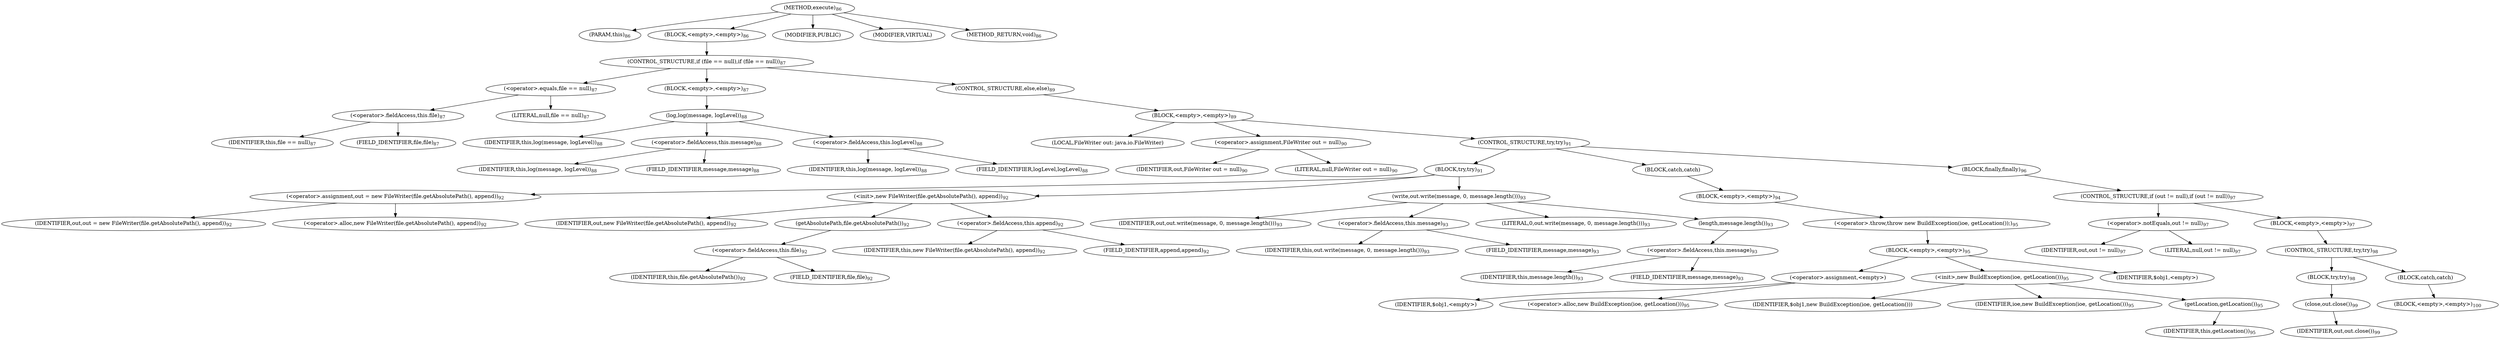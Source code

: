digraph "execute" {  
"36" [label = <(METHOD,execute)<SUB>86</SUB>> ]
"4" [label = <(PARAM,this)<SUB>86</SUB>> ]
"37" [label = <(BLOCK,&lt;empty&gt;,&lt;empty&gt;)<SUB>86</SUB>> ]
"38" [label = <(CONTROL_STRUCTURE,if (file == null),if (file == null))<SUB>87</SUB>> ]
"39" [label = <(&lt;operator&gt;.equals,file == null)<SUB>87</SUB>> ]
"40" [label = <(&lt;operator&gt;.fieldAccess,this.file)<SUB>87</SUB>> ]
"41" [label = <(IDENTIFIER,this,file == null)<SUB>87</SUB>> ]
"42" [label = <(FIELD_IDENTIFIER,file,file)<SUB>87</SUB>> ]
"43" [label = <(LITERAL,null,file == null)<SUB>87</SUB>> ]
"44" [label = <(BLOCK,&lt;empty&gt;,&lt;empty&gt;)<SUB>87</SUB>> ]
"45" [label = <(log,log(message, logLevel))<SUB>88</SUB>> ]
"3" [label = <(IDENTIFIER,this,log(message, logLevel))<SUB>88</SUB>> ]
"46" [label = <(&lt;operator&gt;.fieldAccess,this.message)<SUB>88</SUB>> ]
"47" [label = <(IDENTIFIER,this,log(message, logLevel))<SUB>88</SUB>> ]
"48" [label = <(FIELD_IDENTIFIER,message,message)<SUB>88</SUB>> ]
"49" [label = <(&lt;operator&gt;.fieldAccess,this.logLevel)<SUB>88</SUB>> ]
"50" [label = <(IDENTIFIER,this,log(message, logLevel))<SUB>88</SUB>> ]
"51" [label = <(FIELD_IDENTIFIER,logLevel,logLevel)<SUB>88</SUB>> ]
"52" [label = <(CONTROL_STRUCTURE,else,else)<SUB>89</SUB>> ]
"53" [label = <(BLOCK,&lt;empty&gt;,&lt;empty&gt;)<SUB>89</SUB>> ]
"6" [label = <(LOCAL,FileWriter out: java.io.FileWriter)> ]
"54" [label = <(&lt;operator&gt;.assignment,FileWriter out = null)<SUB>90</SUB>> ]
"55" [label = <(IDENTIFIER,out,FileWriter out = null)<SUB>90</SUB>> ]
"56" [label = <(LITERAL,null,FileWriter out = null)<SUB>90</SUB>> ]
"57" [label = <(CONTROL_STRUCTURE,try,try)<SUB>91</SUB>> ]
"58" [label = <(BLOCK,try,try)<SUB>91</SUB>> ]
"59" [label = <(&lt;operator&gt;.assignment,out = new FileWriter(file.getAbsolutePath(), append))<SUB>92</SUB>> ]
"60" [label = <(IDENTIFIER,out,out = new FileWriter(file.getAbsolutePath(), append))<SUB>92</SUB>> ]
"61" [label = <(&lt;operator&gt;.alloc,new FileWriter(file.getAbsolutePath(), append))<SUB>92</SUB>> ]
"62" [label = <(&lt;init&gt;,new FileWriter(file.getAbsolutePath(), append))<SUB>92</SUB>> ]
"5" [label = <(IDENTIFIER,out,new FileWriter(file.getAbsolutePath(), append))<SUB>92</SUB>> ]
"63" [label = <(getAbsolutePath,file.getAbsolutePath())<SUB>92</SUB>> ]
"64" [label = <(&lt;operator&gt;.fieldAccess,this.file)<SUB>92</SUB>> ]
"65" [label = <(IDENTIFIER,this,file.getAbsolutePath())<SUB>92</SUB>> ]
"66" [label = <(FIELD_IDENTIFIER,file,file)<SUB>92</SUB>> ]
"67" [label = <(&lt;operator&gt;.fieldAccess,this.append)<SUB>92</SUB>> ]
"68" [label = <(IDENTIFIER,this,new FileWriter(file.getAbsolutePath(), append))<SUB>92</SUB>> ]
"69" [label = <(FIELD_IDENTIFIER,append,append)<SUB>92</SUB>> ]
"70" [label = <(write,out.write(message, 0, message.length()))<SUB>93</SUB>> ]
"71" [label = <(IDENTIFIER,out,out.write(message, 0, message.length()))<SUB>93</SUB>> ]
"72" [label = <(&lt;operator&gt;.fieldAccess,this.message)<SUB>93</SUB>> ]
"73" [label = <(IDENTIFIER,this,out.write(message, 0, message.length()))<SUB>93</SUB>> ]
"74" [label = <(FIELD_IDENTIFIER,message,message)<SUB>93</SUB>> ]
"75" [label = <(LITERAL,0,out.write(message, 0, message.length()))<SUB>93</SUB>> ]
"76" [label = <(length,message.length())<SUB>93</SUB>> ]
"77" [label = <(&lt;operator&gt;.fieldAccess,this.message)<SUB>93</SUB>> ]
"78" [label = <(IDENTIFIER,this,message.length())<SUB>93</SUB>> ]
"79" [label = <(FIELD_IDENTIFIER,message,message)<SUB>93</SUB>> ]
"80" [label = <(BLOCK,catch,catch)> ]
"81" [label = <(BLOCK,&lt;empty&gt;,&lt;empty&gt;)<SUB>94</SUB>> ]
"82" [label = <(&lt;operator&gt;.throw,throw new BuildException(ioe, getLocation());)<SUB>95</SUB>> ]
"83" [label = <(BLOCK,&lt;empty&gt;,&lt;empty&gt;)<SUB>95</SUB>> ]
"84" [label = <(&lt;operator&gt;.assignment,&lt;empty&gt;)> ]
"85" [label = <(IDENTIFIER,$obj1,&lt;empty&gt;)> ]
"86" [label = <(&lt;operator&gt;.alloc,new BuildException(ioe, getLocation()))<SUB>95</SUB>> ]
"87" [label = <(&lt;init&gt;,new BuildException(ioe, getLocation()))<SUB>95</SUB>> ]
"88" [label = <(IDENTIFIER,$obj1,new BuildException(ioe, getLocation()))> ]
"89" [label = <(IDENTIFIER,ioe,new BuildException(ioe, getLocation()))<SUB>95</SUB>> ]
"90" [label = <(getLocation,getLocation())<SUB>95</SUB>> ]
"7" [label = <(IDENTIFIER,this,getLocation())<SUB>95</SUB>> ]
"91" [label = <(IDENTIFIER,$obj1,&lt;empty&gt;)> ]
"92" [label = <(BLOCK,finally,finally)<SUB>96</SUB>> ]
"93" [label = <(CONTROL_STRUCTURE,if (out != null),if (out != null))<SUB>97</SUB>> ]
"94" [label = <(&lt;operator&gt;.notEquals,out != null)<SUB>97</SUB>> ]
"95" [label = <(IDENTIFIER,out,out != null)<SUB>97</SUB>> ]
"96" [label = <(LITERAL,null,out != null)<SUB>97</SUB>> ]
"97" [label = <(BLOCK,&lt;empty&gt;,&lt;empty&gt;)<SUB>97</SUB>> ]
"98" [label = <(CONTROL_STRUCTURE,try,try)<SUB>98</SUB>> ]
"99" [label = <(BLOCK,try,try)<SUB>98</SUB>> ]
"100" [label = <(close,out.close())<SUB>99</SUB>> ]
"101" [label = <(IDENTIFIER,out,out.close())<SUB>99</SUB>> ]
"102" [label = <(BLOCK,catch,catch)> ]
"103" [label = <(BLOCK,&lt;empty&gt;,&lt;empty&gt;)<SUB>100</SUB>> ]
"104" [label = <(MODIFIER,PUBLIC)> ]
"105" [label = <(MODIFIER,VIRTUAL)> ]
"106" [label = <(METHOD_RETURN,void)<SUB>86</SUB>> ]
  "36" -> "4" 
  "36" -> "37" 
  "36" -> "104" 
  "36" -> "105" 
  "36" -> "106" 
  "37" -> "38" 
  "38" -> "39" 
  "38" -> "44" 
  "38" -> "52" 
  "39" -> "40" 
  "39" -> "43" 
  "40" -> "41" 
  "40" -> "42" 
  "44" -> "45" 
  "45" -> "3" 
  "45" -> "46" 
  "45" -> "49" 
  "46" -> "47" 
  "46" -> "48" 
  "49" -> "50" 
  "49" -> "51" 
  "52" -> "53" 
  "53" -> "6" 
  "53" -> "54" 
  "53" -> "57" 
  "54" -> "55" 
  "54" -> "56" 
  "57" -> "58" 
  "57" -> "80" 
  "57" -> "92" 
  "58" -> "59" 
  "58" -> "62" 
  "58" -> "70" 
  "59" -> "60" 
  "59" -> "61" 
  "62" -> "5" 
  "62" -> "63" 
  "62" -> "67" 
  "63" -> "64" 
  "64" -> "65" 
  "64" -> "66" 
  "67" -> "68" 
  "67" -> "69" 
  "70" -> "71" 
  "70" -> "72" 
  "70" -> "75" 
  "70" -> "76" 
  "72" -> "73" 
  "72" -> "74" 
  "76" -> "77" 
  "77" -> "78" 
  "77" -> "79" 
  "80" -> "81" 
  "81" -> "82" 
  "82" -> "83" 
  "83" -> "84" 
  "83" -> "87" 
  "83" -> "91" 
  "84" -> "85" 
  "84" -> "86" 
  "87" -> "88" 
  "87" -> "89" 
  "87" -> "90" 
  "90" -> "7" 
  "92" -> "93" 
  "93" -> "94" 
  "93" -> "97" 
  "94" -> "95" 
  "94" -> "96" 
  "97" -> "98" 
  "98" -> "99" 
  "98" -> "102" 
  "99" -> "100" 
  "100" -> "101" 
  "102" -> "103" 
}
